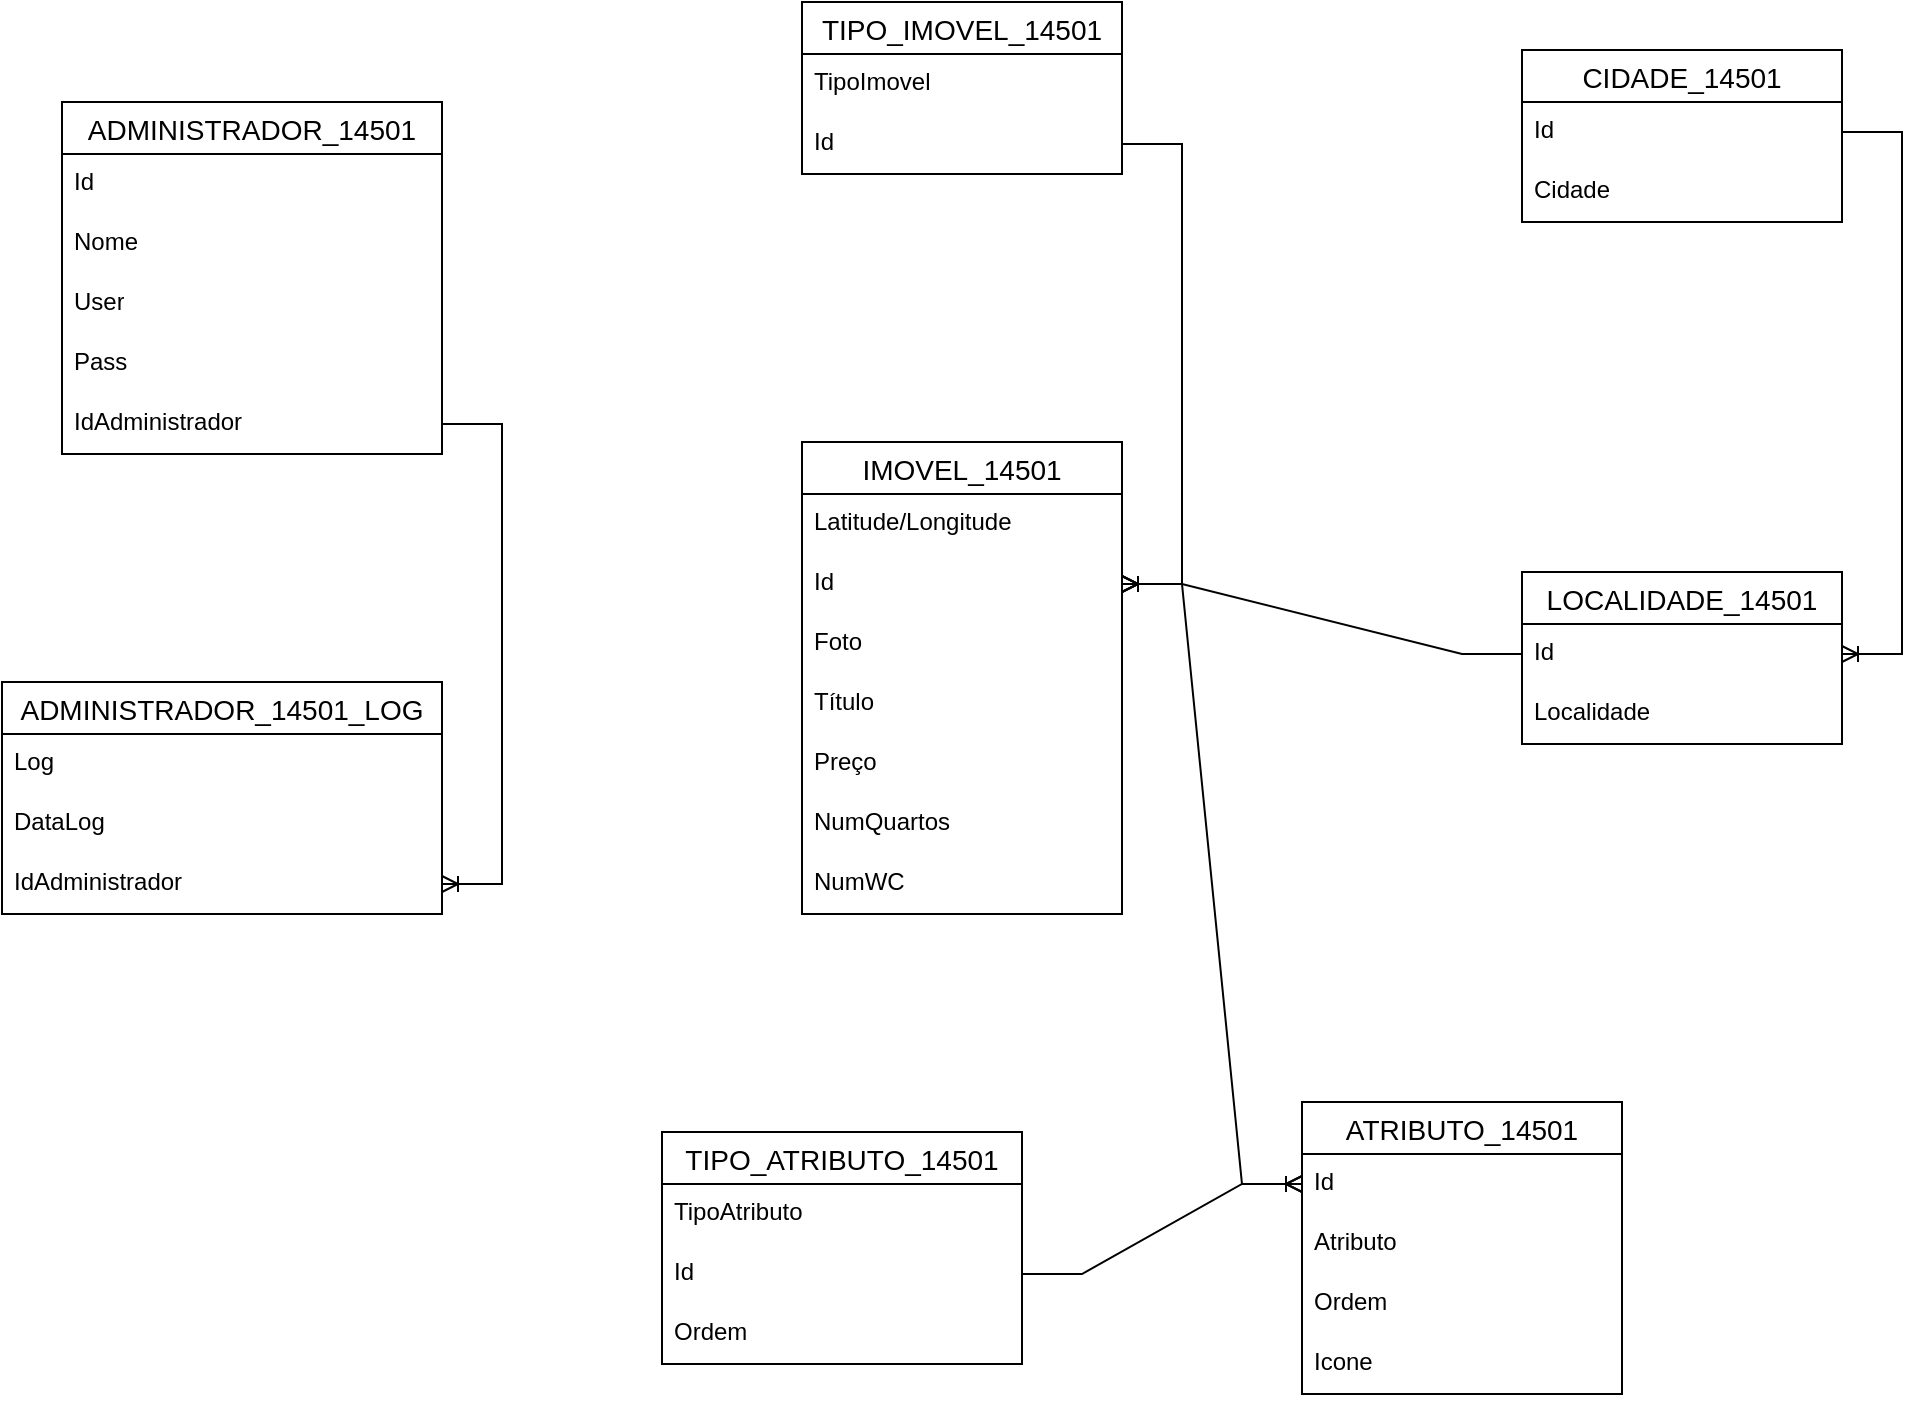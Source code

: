 <mxfile version="24.8.2">
  <diagram name="Página-1" id="eN_9sozi4ylpd2HUVLZi">
    <mxGraphModel dx="1706" dy="1071" grid="1" gridSize="10" guides="1" tooltips="1" connect="1" arrows="1" fold="1" page="1" pageScale="1" pageWidth="827" pageHeight="1169" math="0" shadow="0">
      <root>
        <mxCell id="0" />
        <mxCell id="1" parent="0" />
        <mxCell id="HjVZwqzWvq08EEzdbJ2q-1" value="TIPO_ATRIBUTO_14501" style="swimlane;fontStyle=0;childLayout=stackLayout;horizontal=1;startSize=26;horizontalStack=0;resizeParent=1;resizeParentMax=0;resizeLast=0;collapsible=1;marginBottom=0;align=center;fontSize=14;" vertex="1" parent="1">
          <mxGeometry x="360" y="585" width="180" height="116" as="geometry" />
        </mxCell>
        <mxCell id="HjVZwqzWvq08EEzdbJ2q-2" value="TipoAtributo" style="text;strokeColor=none;fillColor=none;spacingLeft=4;spacingRight=4;overflow=hidden;rotatable=0;points=[[0,0.5],[1,0.5]];portConstraint=eastwest;fontSize=12;whiteSpace=wrap;html=1;" vertex="1" parent="HjVZwqzWvq08EEzdbJ2q-1">
          <mxGeometry y="26" width="180" height="30" as="geometry" />
        </mxCell>
        <mxCell id="HjVZwqzWvq08EEzdbJ2q-3" value="Id" style="text;strokeColor=none;fillColor=none;spacingLeft=4;spacingRight=4;overflow=hidden;rotatable=0;points=[[0,0.5],[1,0.5]];portConstraint=eastwest;fontSize=12;whiteSpace=wrap;html=1;" vertex="1" parent="HjVZwqzWvq08EEzdbJ2q-1">
          <mxGeometry y="56" width="180" height="30" as="geometry" />
        </mxCell>
        <mxCell id="HjVZwqzWvq08EEzdbJ2q-4" value="Ordem" style="text;strokeColor=none;fillColor=none;spacingLeft=4;spacingRight=4;overflow=hidden;rotatable=0;points=[[0,0.5],[1,0.5]];portConstraint=eastwest;fontSize=12;whiteSpace=wrap;html=1;" vertex="1" parent="HjVZwqzWvq08EEzdbJ2q-1">
          <mxGeometry y="86" width="180" height="30" as="geometry" />
        </mxCell>
        <mxCell id="HjVZwqzWvq08EEzdbJ2q-5" value="ADMINISTRADOR_14501" style="swimlane;fontStyle=0;childLayout=stackLayout;horizontal=1;startSize=26;horizontalStack=0;resizeParent=1;resizeParentMax=0;resizeLast=0;collapsible=1;marginBottom=0;align=center;fontSize=14;" vertex="1" parent="1">
          <mxGeometry x="60" y="70" width="190" height="176" as="geometry" />
        </mxCell>
        <mxCell id="HjVZwqzWvq08EEzdbJ2q-6" value="Id" style="text;strokeColor=none;fillColor=none;spacingLeft=4;spacingRight=4;overflow=hidden;rotatable=0;points=[[0,0.5],[1,0.5]];portConstraint=eastwest;fontSize=12;whiteSpace=wrap;html=1;" vertex="1" parent="HjVZwqzWvq08EEzdbJ2q-5">
          <mxGeometry y="26" width="190" height="30" as="geometry" />
        </mxCell>
        <mxCell id="HjVZwqzWvq08EEzdbJ2q-7" value="Nome" style="text;strokeColor=none;fillColor=none;spacingLeft=4;spacingRight=4;overflow=hidden;rotatable=0;points=[[0,0.5],[1,0.5]];portConstraint=eastwest;fontSize=12;whiteSpace=wrap;html=1;" vertex="1" parent="HjVZwqzWvq08EEzdbJ2q-5">
          <mxGeometry y="56" width="190" height="30" as="geometry" />
        </mxCell>
        <mxCell id="HjVZwqzWvq08EEzdbJ2q-34" value="User" style="text;strokeColor=none;fillColor=none;spacingLeft=4;spacingRight=4;overflow=hidden;rotatable=0;points=[[0,0.5],[1,0.5]];portConstraint=eastwest;fontSize=12;whiteSpace=wrap;html=1;" vertex="1" parent="HjVZwqzWvq08EEzdbJ2q-5">
          <mxGeometry y="86" width="190" height="30" as="geometry" />
        </mxCell>
        <mxCell id="HjVZwqzWvq08EEzdbJ2q-47" value="Pass" style="text;strokeColor=none;fillColor=none;spacingLeft=4;spacingRight=4;overflow=hidden;rotatable=0;points=[[0,0.5],[1,0.5]];portConstraint=eastwest;fontSize=12;whiteSpace=wrap;html=1;" vertex="1" parent="HjVZwqzWvq08EEzdbJ2q-5">
          <mxGeometry y="116" width="190" height="30" as="geometry" />
        </mxCell>
        <mxCell id="HjVZwqzWvq08EEzdbJ2q-8" value="IdAdministrador" style="text;strokeColor=none;fillColor=none;spacingLeft=4;spacingRight=4;overflow=hidden;rotatable=0;points=[[0,0.5],[1,0.5]];portConstraint=eastwest;fontSize=12;whiteSpace=wrap;html=1;" vertex="1" parent="HjVZwqzWvq08EEzdbJ2q-5">
          <mxGeometry y="146" width="190" height="30" as="geometry" />
        </mxCell>
        <mxCell id="HjVZwqzWvq08EEzdbJ2q-9" value="IMOVEL_14501" style="swimlane;fontStyle=0;childLayout=stackLayout;horizontal=1;startSize=26;horizontalStack=0;resizeParent=1;resizeParentMax=0;resizeLast=0;collapsible=1;marginBottom=0;align=center;fontSize=14;" vertex="1" parent="1">
          <mxGeometry x="430" y="240" width="160" height="236" as="geometry" />
        </mxCell>
        <mxCell id="HjVZwqzWvq08EEzdbJ2q-10" value="Latitude/Longitude" style="text;strokeColor=none;fillColor=none;spacingLeft=4;spacingRight=4;overflow=hidden;rotatable=0;points=[[0,0.5],[1,0.5]];portConstraint=eastwest;fontSize=12;whiteSpace=wrap;html=1;" vertex="1" parent="HjVZwqzWvq08EEzdbJ2q-9">
          <mxGeometry y="26" width="160" height="30" as="geometry" />
        </mxCell>
        <mxCell id="HjVZwqzWvq08EEzdbJ2q-11" value="Id" style="text;strokeColor=none;fillColor=none;spacingLeft=4;spacingRight=4;overflow=hidden;rotatable=0;points=[[0,0.5],[1,0.5]];portConstraint=eastwest;fontSize=12;whiteSpace=wrap;html=1;" vertex="1" parent="HjVZwqzWvq08EEzdbJ2q-9">
          <mxGeometry y="56" width="160" height="30" as="geometry" />
        </mxCell>
        <mxCell id="HjVZwqzWvq08EEzdbJ2q-12" value="Foto" style="text;strokeColor=none;fillColor=none;spacingLeft=4;spacingRight=4;overflow=hidden;rotatable=0;points=[[0,0.5],[1,0.5]];portConstraint=eastwest;fontSize=12;whiteSpace=wrap;html=1;" vertex="1" parent="HjVZwqzWvq08EEzdbJ2q-9">
          <mxGeometry y="86" width="160" height="30" as="geometry" />
        </mxCell>
        <mxCell id="HjVZwqzWvq08EEzdbJ2q-35" value="Título" style="text;strokeColor=none;fillColor=none;spacingLeft=4;spacingRight=4;overflow=hidden;rotatable=0;points=[[0,0.5],[1,0.5]];portConstraint=eastwest;fontSize=12;whiteSpace=wrap;html=1;" vertex="1" parent="HjVZwqzWvq08EEzdbJ2q-9">
          <mxGeometry y="116" width="160" height="30" as="geometry" />
        </mxCell>
        <mxCell id="HjVZwqzWvq08EEzdbJ2q-37" value="Preço" style="text;strokeColor=none;fillColor=none;spacingLeft=4;spacingRight=4;overflow=hidden;rotatable=0;points=[[0,0.5],[1,0.5]];portConstraint=eastwest;fontSize=12;whiteSpace=wrap;html=1;" vertex="1" parent="HjVZwqzWvq08EEzdbJ2q-9">
          <mxGeometry y="146" width="160" height="30" as="geometry" />
        </mxCell>
        <mxCell id="HjVZwqzWvq08EEzdbJ2q-38" value="NumQuartos" style="text;strokeColor=none;fillColor=none;spacingLeft=4;spacingRight=4;overflow=hidden;rotatable=0;points=[[0,0.5],[1,0.5]];portConstraint=eastwest;fontSize=12;whiteSpace=wrap;html=1;" vertex="1" parent="HjVZwqzWvq08EEzdbJ2q-9">
          <mxGeometry y="176" width="160" height="30" as="geometry" />
        </mxCell>
        <mxCell id="HjVZwqzWvq08EEzdbJ2q-36" value="NumWC" style="text;strokeColor=none;fillColor=none;spacingLeft=4;spacingRight=4;overflow=hidden;rotatable=0;points=[[0,0.5],[1,0.5]];portConstraint=eastwest;fontSize=12;whiteSpace=wrap;html=1;" vertex="1" parent="HjVZwqzWvq08EEzdbJ2q-9">
          <mxGeometry y="206" width="160" height="30" as="geometry" />
        </mxCell>
        <mxCell id="HjVZwqzWvq08EEzdbJ2q-13" value="ADMINISTRADOR_14501_LOG" style="swimlane;fontStyle=0;childLayout=stackLayout;horizontal=1;startSize=26;horizontalStack=0;resizeParent=1;resizeParentMax=0;resizeLast=0;collapsible=1;marginBottom=0;align=center;fontSize=14;" vertex="1" parent="1">
          <mxGeometry x="30" y="360" width="220" height="116" as="geometry" />
        </mxCell>
        <mxCell id="HjVZwqzWvq08EEzdbJ2q-14" value="Log" style="text;strokeColor=none;fillColor=none;spacingLeft=4;spacingRight=4;overflow=hidden;rotatable=0;points=[[0,0.5],[1,0.5]];portConstraint=eastwest;fontSize=12;whiteSpace=wrap;html=1;" vertex="1" parent="HjVZwqzWvq08EEzdbJ2q-13">
          <mxGeometry y="26" width="220" height="30" as="geometry" />
        </mxCell>
        <mxCell id="HjVZwqzWvq08EEzdbJ2q-15" value="DataLog" style="text;strokeColor=none;fillColor=none;spacingLeft=4;spacingRight=4;overflow=hidden;rotatable=0;points=[[0,0.5],[1,0.5]];portConstraint=eastwest;fontSize=12;whiteSpace=wrap;html=1;" vertex="1" parent="HjVZwqzWvq08EEzdbJ2q-13">
          <mxGeometry y="56" width="220" height="30" as="geometry" />
        </mxCell>
        <mxCell id="HjVZwqzWvq08EEzdbJ2q-16" value="IdAdministrador" style="text;strokeColor=none;fillColor=none;spacingLeft=4;spacingRight=4;overflow=hidden;rotatable=0;points=[[0,0.5],[1,0.5]];portConstraint=eastwest;fontSize=12;whiteSpace=wrap;html=1;" vertex="1" parent="HjVZwqzWvq08EEzdbJ2q-13">
          <mxGeometry y="86" width="220" height="30" as="geometry" />
        </mxCell>
        <mxCell id="HjVZwqzWvq08EEzdbJ2q-17" value="ATRIBUTO_14501" style="swimlane;fontStyle=0;childLayout=stackLayout;horizontal=1;startSize=26;horizontalStack=0;resizeParent=1;resizeParentMax=0;resizeLast=0;collapsible=1;marginBottom=0;align=center;fontSize=14;" vertex="1" parent="1">
          <mxGeometry x="680" y="570" width="160" height="146" as="geometry" />
        </mxCell>
        <mxCell id="HjVZwqzWvq08EEzdbJ2q-18" value="Id" style="text;strokeColor=none;fillColor=none;spacingLeft=4;spacingRight=4;overflow=hidden;rotatable=0;points=[[0,0.5],[1,0.5]];portConstraint=eastwest;fontSize=12;whiteSpace=wrap;html=1;" vertex="1" parent="HjVZwqzWvq08EEzdbJ2q-17">
          <mxGeometry y="26" width="160" height="30" as="geometry" />
        </mxCell>
        <mxCell id="HjVZwqzWvq08EEzdbJ2q-19" value="Atributo" style="text;strokeColor=none;fillColor=none;spacingLeft=4;spacingRight=4;overflow=hidden;rotatable=0;points=[[0,0.5],[1,0.5]];portConstraint=eastwest;fontSize=12;whiteSpace=wrap;html=1;" vertex="1" parent="HjVZwqzWvq08EEzdbJ2q-17">
          <mxGeometry y="56" width="160" height="30" as="geometry" />
        </mxCell>
        <mxCell id="HjVZwqzWvq08EEzdbJ2q-39" value="Ordem" style="text;strokeColor=none;fillColor=none;spacingLeft=4;spacingRight=4;overflow=hidden;rotatable=0;points=[[0,0.5],[1,0.5]];portConstraint=eastwest;fontSize=12;whiteSpace=wrap;html=1;" vertex="1" parent="HjVZwqzWvq08EEzdbJ2q-17">
          <mxGeometry y="86" width="160" height="30" as="geometry" />
        </mxCell>
        <mxCell id="HjVZwqzWvq08EEzdbJ2q-20" value="Icone" style="text;strokeColor=none;fillColor=none;spacingLeft=4;spacingRight=4;overflow=hidden;rotatable=0;points=[[0,0.5],[1,0.5]];portConstraint=eastwest;fontSize=12;whiteSpace=wrap;html=1;" vertex="1" parent="HjVZwqzWvq08EEzdbJ2q-17">
          <mxGeometry y="116" width="160" height="30" as="geometry" />
        </mxCell>
        <mxCell id="HjVZwqzWvq08EEzdbJ2q-21" value="TIPO_IMOVEL_14501" style="swimlane;fontStyle=0;childLayout=stackLayout;horizontal=1;startSize=26;horizontalStack=0;resizeParent=1;resizeParentMax=0;resizeLast=0;collapsible=1;marginBottom=0;align=center;fontSize=14;" vertex="1" parent="1">
          <mxGeometry x="430" y="20" width="160" height="86" as="geometry" />
        </mxCell>
        <mxCell id="HjVZwqzWvq08EEzdbJ2q-22" value="TipoImovel" style="text;strokeColor=none;fillColor=none;spacingLeft=4;spacingRight=4;overflow=hidden;rotatable=0;points=[[0,0.5],[1,0.5]];portConstraint=eastwest;fontSize=12;whiteSpace=wrap;html=1;" vertex="1" parent="HjVZwqzWvq08EEzdbJ2q-21">
          <mxGeometry y="26" width="160" height="30" as="geometry" />
        </mxCell>
        <mxCell id="HjVZwqzWvq08EEzdbJ2q-23" value="Id" style="text;strokeColor=none;fillColor=none;spacingLeft=4;spacingRight=4;overflow=hidden;rotatable=0;points=[[0,0.5],[1,0.5]];portConstraint=eastwest;fontSize=12;whiteSpace=wrap;html=1;" vertex="1" parent="HjVZwqzWvq08EEzdbJ2q-21">
          <mxGeometry y="56" width="160" height="30" as="geometry" />
        </mxCell>
        <mxCell id="HjVZwqzWvq08EEzdbJ2q-25" value="LOCALIDADE_14501" style="swimlane;fontStyle=0;childLayout=stackLayout;horizontal=1;startSize=26;horizontalStack=0;resizeParent=1;resizeParentMax=0;resizeLast=0;collapsible=1;marginBottom=0;align=center;fontSize=14;" vertex="1" parent="1">
          <mxGeometry x="790" y="305" width="160" height="86" as="geometry" />
        </mxCell>
        <mxCell id="HjVZwqzWvq08EEzdbJ2q-26" value="Id" style="text;strokeColor=none;fillColor=none;spacingLeft=4;spacingRight=4;overflow=hidden;rotatable=0;points=[[0,0.5],[1,0.5]];portConstraint=eastwest;fontSize=12;whiteSpace=wrap;html=1;" vertex="1" parent="HjVZwqzWvq08EEzdbJ2q-25">
          <mxGeometry y="26" width="160" height="30" as="geometry" />
        </mxCell>
        <mxCell id="HjVZwqzWvq08EEzdbJ2q-27" value="Localidade" style="text;strokeColor=none;fillColor=none;spacingLeft=4;spacingRight=4;overflow=hidden;rotatable=0;points=[[0,0.5],[1,0.5]];portConstraint=eastwest;fontSize=12;whiteSpace=wrap;html=1;" vertex="1" parent="HjVZwqzWvq08EEzdbJ2q-25">
          <mxGeometry y="56" width="160" height="30" as="geometry" />
        </mxCell>
        <mxCell id="HjVZwqzWvq08EEzdbJ2q-29" value="CIDADE_14501" style="swimlane;fontStyle=0;childLayout=stackLayout;horizontal=1;startSize=26;horizontalStack=0;resizeParent=1;resizeParentMax=0;resizeLast=0;collapsible=1;marginBottom=0;align=center;fontSize=14;" vertex="1" parent="1">
          <mxGeometry x="790" y="44" width="160" height="86" as="geometry" />
        </mxCell>
        <mxCell id="HjVZwqzWvq08EEzdbJ2q-30" value="Id" style="text;strokeColor=none;fillColor=none;spacingLeft=4;spacingRight=4;overflow=hidden;rotatable=0;points=[[0,0.5],[1,0.5]];portConstraint=eastwest;fontSize=12;whiteSpace=wrap;html=1;" vertex="1" parent="HjVZwqzWvq08EEzdbJ2q-29">
          <mxGeometry y="26" width="160" height="30" as="geometry" />
        </mxCell>
        <mxCell id="HjVZwqzWvq08EEzdbJ2q-31" value="Cidade" style="text;strokeColor=none;fillColor=none;spacingLeft=4;spacingRight=4;overflow=hidden;rotatable=0;points=[[0,0.5],[1,0.5]];portConstraint=eastwest;fontSize=12;whiteSpace=wrap;html=1;" vertex="1" parent="HjVZwqzWvq08EEzdbJ2q-29">
          <mxGeometry y="56" width="160" height="30" as="geometry" />
        </mxCell>
        <mxCell id="HjVZwqzWvq08EEzdbJ2q-41" value="" style="edgeStyle=entityRelationEdgeStyle;fontSize=12;html=1;endArrow=ERoneToMany;rounded=0;entryX=1;entryY=0.5;entryDx=0;entryDy=0;exitX=1;exitY=0.5;exitDx=0;exitDy=0;" edge="1" parent="1" source="HjVZwqzWvq08EEzdbJ2q-23" target="HjVZwqzWvq08EEzdbJ2q-11">
          <mxGeometry width="100" height="100" relative="1" as="geometry">
            <mxPoint x="700" y="91" as="sourcePoint" />
            <mxPoint x="700" y="301" as="targetPoint" />
            <Array as="points">
              <mxPoint x="650" y="250" />
              <mxPoint x="600" y="200" />
              <mxPoint x="850" y="200" />
              <mxPoint x="650" y="200" />
              <mxPoint x="710" y="210" />
              <mxPoint x="560" y="200" />
            </Array>
          </mxGeometry>
        </mxCell>
        <mxCell id="HjVZwqzWvq08EEzdbJ2q-42" value="" style="edgeStyle=entityRelationEdgeStyle;fontSize=12;html=1;endArrow=ERoneToMany;rounded=0;exitX=0;exitY=0.5;exitDx=0;exitDy=0;entryX=1;entryY=0.5;entryDx=0;entryDy=0;" edge="1" parent="1" source="HjVZwqzWvq08EEzdbJ2q-26" target="HjVZwqzWvq08EEzdbJ2q-11">
          <mxGeometry width="100" height="100" relative="1" as="geometry">
            <mxPoint x="210" y="700" as="sourcePoint" />
            <mxPoint x="310" y="600" as="targetPoint" />
          </mxGeometry>
        </mxCell>
        <mxCell id="HjVZwqzWvq08EEzdbJ2q-44" value="" style="edgeStyle=entityRelationEdgeStyle;fontSize=12;html=1;endArrow=ERoneToMany;rounded=0;entryX=1;entryY=0.5;entryDx=0;entryDy=0;exitX=1;exitY=0.5;exitDx=0;exitDy=0;" edge="1" parent="1" source="HjVZwqzWvq08EEzdbJ2q-30" target="HjVZwqzWvq08EEzdbJ2q-26">
          <mxGeometry width="100" height="100" relative="1" as="geometry">
            <mxPoint x="790" y="90" as="sourcePoint" />
            <mxPoint x="810" y="306" as="targetPoint" />
          </mxGeometry>
        </mxCell>
        <mxCell id="HjVZwqzWvq08EEzdbJ2q-45" value="" style="edgeStyle=entityRelationEdgeStyle;fontSize=12;html=1;endArrow=ERoneToMany;rounded=0;exitX=1;exitY=0.5;exitDx=0;exitDy=0;entryX=0;entryY=0.5;entryDx=0;entryDy=0;" edge="1" parent="1" source="HjVZwqzWvq08EEzdbJ2q-3" target="HjVZwqzWvq08EEzdbJ2q-18">
          <mxGeometry width="100" height="100" relative="1" as="geometry">
            <mxPoint x="160" y="710" as="sourcePoint" />
            <mxPoint x="260" y="610" as="targetPoint" />
          </mxGeometry>
        </mxCell>
        <mxCell id="HjVZwqzWvq08EEzdbJ2q-46" value="" style="edgeStyle=entityRelationEdgeStyle;fontSize=12;html=1;endArrow=ERmany;startArrow=ERmany;rounded=0;exitX=1;exitY=0.5;exitDx=0;exitDy=0;entryX=0;entryY=0.5;entryDx=0;entryDy=0;" edge="1" parent="1" source="HjVZwqzWvq08EEzdbJ2q-11" target="HjVZwqzWvq08EEzdbJ2q-18">
          <mxGeometry width="100" height="100" relative="1" as="geometry">
            <mxPoint x="260" y="710" as="sourcePoint" />
            <mxPoint x="360" y="620" as="targetPoint" />
            <Array as="points">
              <mxPoint x="780" y="430" />
              <mxPoint x="760" y="500" />
            </Array>
          </mxGeometry>
        </mxCell>
        <mxCell id="HjVZwqzWvq08EEzdbJ2q-48" value="" style="edgeStyle=entityRelationEdgeStyle;fontSize=12;html=1;endArrow=ERoneToMany;rounded=0;exitX=1;exitY=0.5;exitDx=0;exitDy=0;entryX=1;entryY=0.5;entryDx=0;entryDy=0;" edge="1" parent="1" source="HjVZwqzWvq08EEzdbJ2q-8" target="HjVZwqzWvq08EEzdbJ2q-16">
          <mxGeometry width="100" height="100" relative="1" as="geometry">
            <mxPoint x="190" y="730" as="sourcePoint" />
            <mxPoint x="290" y="630" as="targetPoint" />
          </mxGeometry>
        </mxCell>
      </root>
    </mxGraphModel>
  </diagram>
</mxfile>
